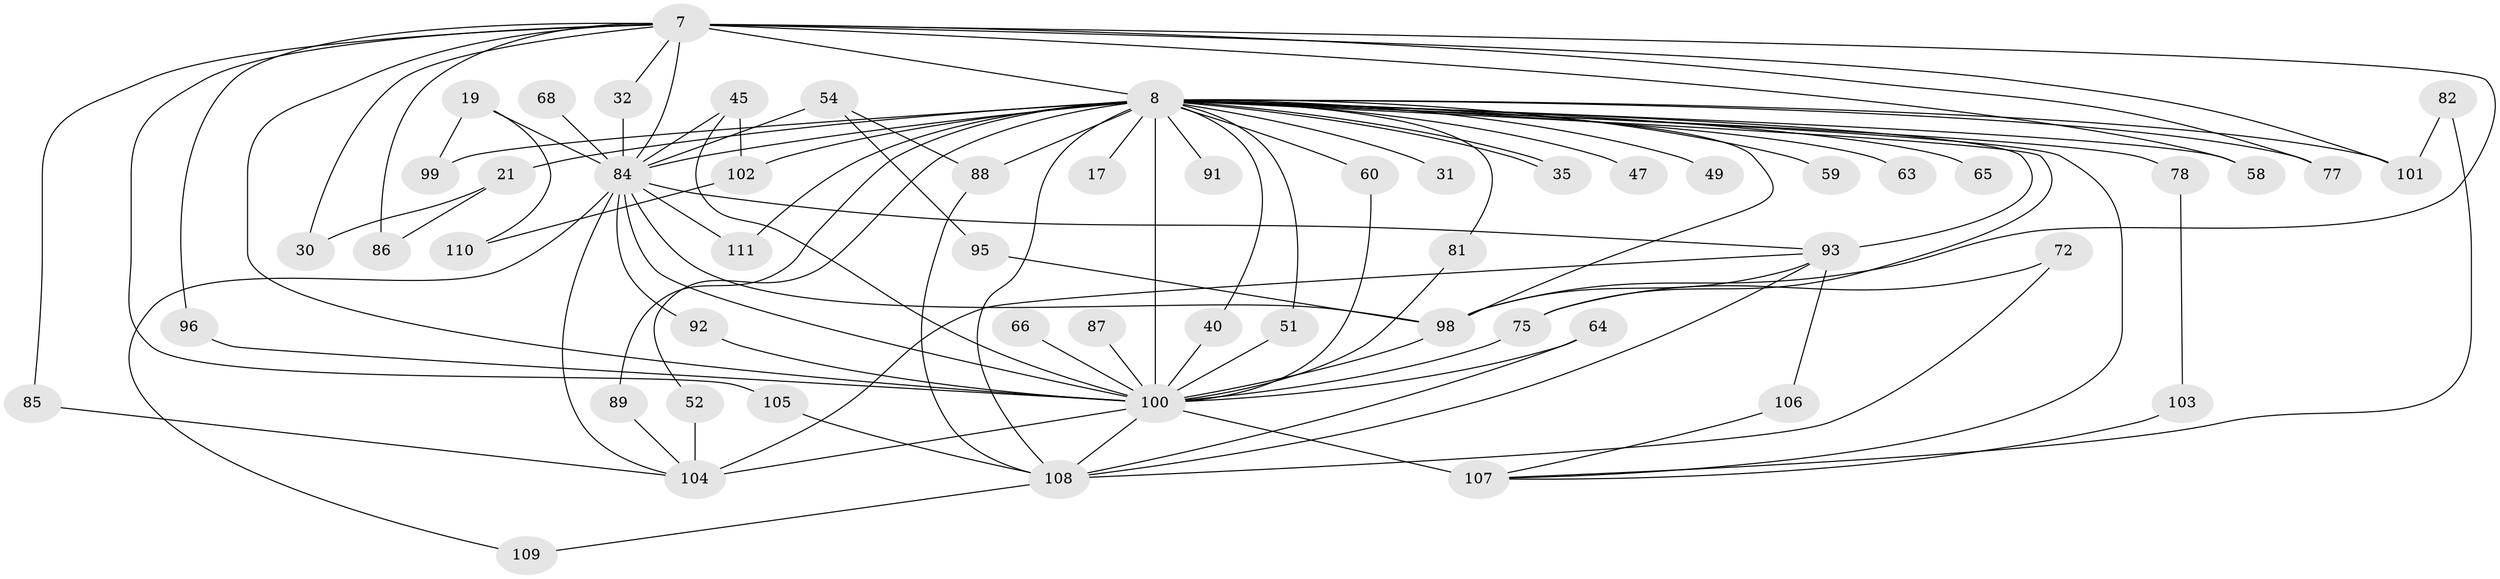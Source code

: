 // original degree distribution, {14: 0.009009009009009009, 19: 0.018018018018018018, 25: 0.009009009009009009, 29: 0.009009009009009009, 23: 0.009009009009009009, 15: 0.009009009009009009, 24: 0.009009009009009009, 22: 0.009009009009009009, 21: 0.009009009009009009, 6: 0.009009009009009009, 7: 0.009009009009009009, 3: 0.14414414414414414, 4: 0.14414414414414414, 5: 0.05405405405405406, 2: 0.5405405405405406, 8: 0.009009009009009009}
// Generated by graph-tools (version 1.1) at 2025/49/03/04/25 21:49:10]
// undirected, 55 vertices, 99 edges
graph export_dot {
graph [start="1"]
  node [color=gray90,style=filled];
  7 [super="+1"];
  8 [super="+5+4"];
  17;
  19;
  21;
  30;
  31;
  32;
  35;
  40;
  45;
  47;
  49;
  51;
  52;
  54;
  58 [super="+43"];
  59;
  60 [super="+29"];
  63 [super="+41+56"];
  64 [super="+24"];
  65;
  66;
  68;
  72;
  75 [super="+33"];
  77 [super="+13"];
  78;
  81;
  82;
  84 [super="+67"];
  85;
  86;
  87;
  88 [super="+61"];
  89;
  91;
  92;
  93 [super="+22+50+74+76+25"];
  95;
  96 [super="+14+79"];
  98 [super="+20+27"];
  99;
  100 [super="+12+70+44+97+39"];
  101 [super="+46"];
  102 [super="+71"];
  103;
  104 [super="+37"];
  105;
  106;
  107 [super="+80+62"];
  108 [super="+55+94+90"];
  109;
  110;
  111;
  7 -- 8 [weight=8];
  7 -- 30;
  7 -- 86;
  7 -- 32;
  7 -- 105;
  7 -- 85;
  7 -- 77;
  7 -- 58;
  7 -- 101;
  7 -- 84 [weight=4];
  7 -- 98;
  7 -- 96;
  7 -- 100 [weight=5];
  8 -- 31 [weight=2];
  8 -- 35;
  8 -- 35;
  8 -- 47 [weight=2];
  8 -- 59 [weight=2];
  8 -- 77 [weight=2];
  8 -- 91 [weight=2];
  8 -- 99;
  8 -- 78 [weight=2];
  8 -- 17 [weight=2];
  8 -- 21 [weight=2];
  8 -- 88;
  8 -- 101 [weight=2];
  8 -- 111;
  8 -- 49 [weight=2];
  8 -- 40;
  8 -- 51;
  8 -- 52;
  8 -- 58 [weight=2];
  8 -- 60 [weight=3];
  8 -- 63 [weight=4];
  8 -- 65 [weight=2];
  8 -- 75;
  8 -- 81;
  8 -- 84 [weight=12];
  8 -- 89;
  8 -- 102 [weight=3];
  8 -- 100 [weight=13];
  8 -- 93 [weight=5];
  8 -- 108 [weight=4];
  8 -- 107;
  8 -- 98;
  19 -- 99;
  19 -- 110;
  19 -- 84 [weight=2];
  21 -- 30;
  21 -- 86;
  32 -- 84;
  40 -- 100;
  45 -- 102;
  45 -- 84;
  45 -- 100;
  51 -- 100;
  52 -- 104;
  54 -- 95;
  54 -- 84 [weight=2];
  54 -- 88;
  60 -- 100;
  64 -- 100 [weight=2];
  64 -- 108 [weight=2];
  66 -- 100 [weight=2];
  68 -- 84;
  72 -- 75;
  72 -- 108;
  75 -- 100 [weight=4];
  78 -- 103;
  81 -- 100;
  82 -- 101;
  82 -- 107;
  84 -- 92;
  84 -- 109;
  84 -- 111;
  84 -- 100 [weight=6];
  84 -- 93 [weight=2];
  84 -- 98;
  84 -- 104 [weight=2];
  85 -- 104;
  87 -- 100;
  88 -- 108;
  89 -- 104;
  92 -- 100;
  93 -- 106;
  93 -- 104 [weight=2];
  93 -- 108;
  93 -- 98;
  95 -- 98;
  96 -- 100 [weight=2];
  98 -- 100;
  100 -- 107 [weight=4];
  100 -- 104 [weight=2];
  100 -- 108 [weight=3];
  102 -- 110;
  103 -- 107;
  105 -- 108;
  106 -- 107;
  108 -- 109;
}

